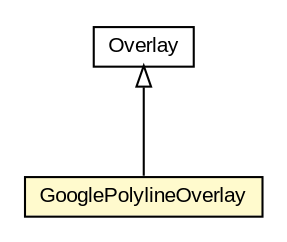 #!/usr/local/bin/dot
#
# Class diagram 
# Generated by UMLGraph version R5_6-24-gf6e263 (http://www.umlgraph.org/)
#

digraph G {
	edge [fontname="arial",fontsize=10,labelfontname="arial",labelfontsize=10];
	node [fontname="arial",fontsize=10,shape=plaintext];
	nodesep=0.25;
	ranksep=0.5;
	// org.osmdroid.google.overlay.GooglePolylineOverlay
	c360 [label=<<table title="org.osmdroid.google.overlay.GooglePolylineOverlay" border="0" cellborder="1" cellspacing="0" cellpadding="2" port="p" bgcolor="lemonChiffon" href="./GooglePolylineOverlay.html">
		<tr><td><table border="0" cellspacing="0" cellpadding="1">
<tr><td align="center" balign="center"> GooglePolylineOverlay </td></tr>
		</table></td></tr>
		</table>>, URL="./GooglePolylineOverlay.html", fontname="arial", fontcolor="black", fontsize=10.0];
	//org.osmdroid.google.overlay.GooglePolylineOverlay extends Overlay
	c378:p -> c360:p [dir=back,arrowtail=empty];
	// Overlay
	c378[label=<<table title="Overlay" border="0" cellborder="1" cellspacing="0" cellpadding="2" port="p" href="http://java.sun.com/j2se/1.4.2/docs/api//Overlay.html">
		<tr><td><table border="0" cellspacing="0" cellpadding="1">
<tr><td align="center" balign="center"> Overlay </td></tr>
		</table></td></tr>
		</table>>, fontname="arial", fontcolor="black", fontsize=10.0];
}

